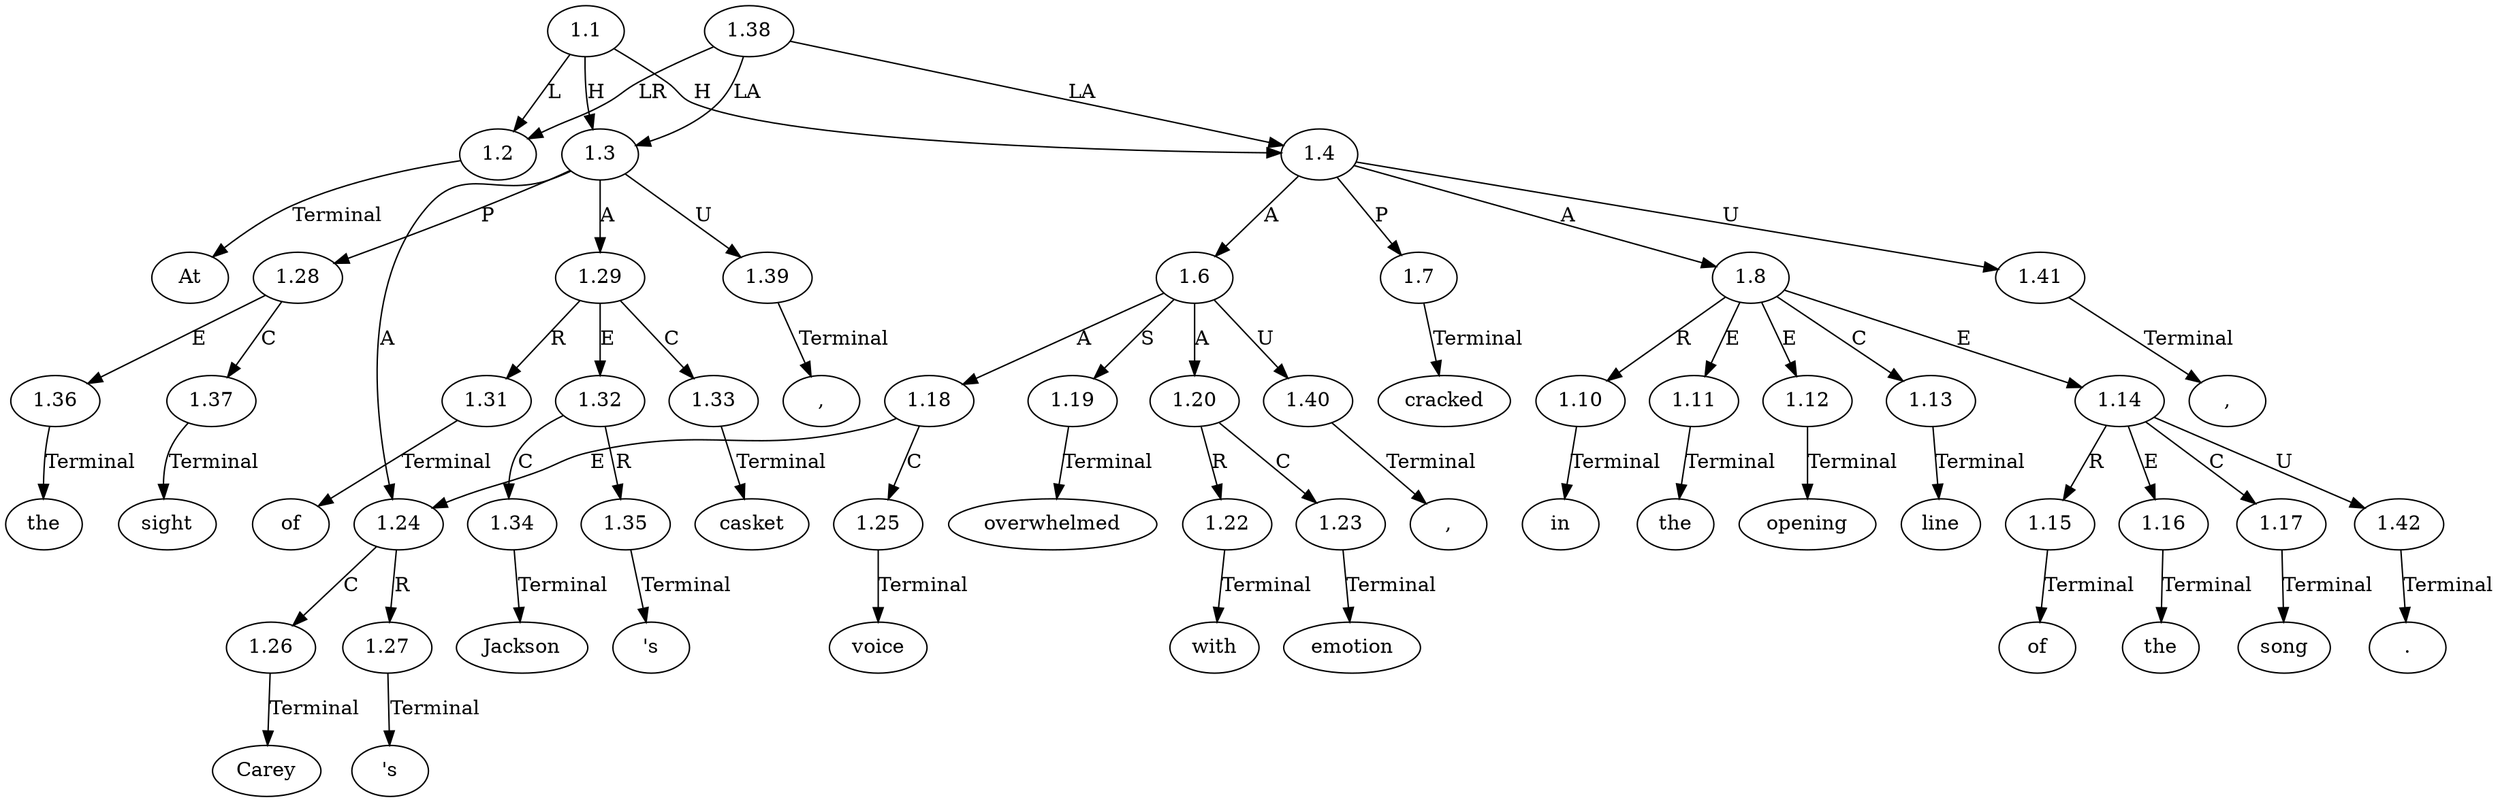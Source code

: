 // Graph
digraph {
	0.1 [label=At ordering=out]
	0.10 [label="'s" ordering=out]
	0.11 [label=voice ordering=out]
	0.12 [label="," ordering=out]
	0.13 [label=overwhelmed ordering=out]
	0.14 [label=with ordering=out]
	0.15 [label=emotion ordering=out]
	0.16 [label="," ordering=out]
	0.17 [label=cracked ordering=out]
	0.18 [label=in ordering=out]
	0.19 [label=the ordering=out]
	0.2 [label=the ordering=out]
	0.20 [label=opening ordering=out]
	0.21 [label=line ordering=out]
	0.22 [label=of ordering=out]
	0.23 [label=the ordering=out]
	0.24 [label=song ordering=out]
	0.25 [label="." ordering=out]
	0.3 [label=sight ordering=out]
	0.4 [label=of ordering=out]
	0.5 [label=Jackson ordering=out]
	0.6 [label="'s" ordering=out]
	0.7 [label=casket ordering=out]
	0.8 [label="," ordering=out]
	0.9 [label=Carey ordering=out]
	1.1 [label=1.1 ordering=out]
	1.2 [label=1.2 ordering=out]
	1.3 [label=1.3 ordering=out]
	1.4 [label=1.4 ordering=out]
	1.6 [label=1.6 ordering=out]
	1.7 [label=1.7 ordering=out]
	1.8 [label=1.8 ordering=out]
	1.10 [label=1.10 ordering=out]
	1.11 [label=1.11 ordering=out]
	1.12 [label=1.12 ordering=out]
	1.13 [label=1.13 ordering=out]
	1.14 [label=1.14 ordering=out]
	1.15 [label=1.15 ordering=out]
	1.16 [label=1.16 ordering=out]
	1.17 [label=1.17 ordering=out]
	1.18 [label=1.18 ordering=out]
	1.19 [label=1.19 ordering=out]
	1.20 [label=1.20 ordering=out]
	1.22 [label=1.22 ordering=out]
	1.23 [label=1.23 ordering=out]
	1.24 [label=1.24 ordering=out]
	1.25 [label=1.25 ordering=out]
	1.26 [label=1.26 ordering=out]
	1.27 [label=1.27 ordering=out]
	1.28 [label=1.28 ordering=out]
	1.29 [label=1.29 ordering=out]
	1.31 [label=1.31 ordering=out]
	1.32 [label=1.32 ordering=out]
	1.33 [label=1.33 ordering=out]
	1.34 [label=1.34 ordering=out]
	1.35 [label=1.35 ordering=out]
	1.36 [label=1.36 ordering=out]
	1.37 [label=1.37 ordering=out]
	1.38 [label=1.38 ordering=out]
	1.39 [label=1.39 ordering=out]
	1.40 [label=1.40 ordering=out]
	1.41 [label=1.41 ordering=out]
	1.42 [label=1.42 ordering=out]
	1.1 -> 1.2 [label=L ordering=out]
	1.1 -> 1.3 [label=H ordering=out]
	1.1 -> 1.4 [label=H ordering=out]
	1.2 -> 0.1 [label=Terminal ordering=out]
	1.3 -> 1.24 [label=A ordering=out]
	1.3 -> 1.28 [label=P ordering=out]
	1.3 -> 1.29 [label=A ordering=out]
	1.3 -> 1.39 [label=U ordering=out]
	1.4 -> 1.6 [label=A ordering=out]
	1.4 -> 1.7 [label=P ordering=out]
	1.4 -> 1.8 [label=A ordering=out]
	1.4 -> 1.41 [label=U ordering=out]
	1.6 -> 1.18 [label=A ordering=out]
	1.6 -> 1.19 [label=S ordering=out]
	1.6 -> 1.20 [label=A ordering=out]
	1.6 -> 1.40 [label=U ordering=out]
	1.7 -> 0.17 [label=Terminal ordering=out]
	1.8 -> 1.10 [label=R ordering=out]
	1.8 -> 1.11 [label=E ordering=out]
	1.8 -> 1.12 [label=E ordering=out]
	1.8 -> 1.13 [label=C ordering=out]
	1.8 -> 1.14 [label=E ordering=out]
	1.10 -> 0.18 [label=Terminal ordering=out]
	1.11 -> 0.19 [label=Terminal ordering=out]
	1.12 -> 0.20 [label=Terminal ordering=out]
	1.13 -> 0.21 [label=Terminal ordering=out]
	1.14 -> 1.15 [label=R ordering=out]
	1.14 -> 1.16 [label=E ordering=out]
	1.14 -> 1.17 [label=C ordering=out]
	1.14 -> 1.42 [label=U ordering=out]
	1.15 -> 0.22 [label=Terminal ordering=out]
	1.16 -> 0.23 [label=Terminal ordering=out]
	1.17 -> 0.24 [label=Terminal ordering=out]
	1.18 -> 1.24 [label=E ordering=out]
	1.18 -> 1.25 [label=C ordering=out]
	1.19 -> 0.13 [label=Terminal ordering=out]
	1.20 -> 1.22 [label=R ordering=out]
	1.20 -> 1.23 [label=C ordering=out]
	1.22 -> 0.14 [label=Terminal ordering=out]
	1.23 -> 0.15 [label=Terminal ordering=out]
	1.24 -> 1.26 [label=C ordering=out]
	1.24 -> 1.27 [label=R ordering=out]
	1.25 -> 0.11 [label=Terminal ordering=out]
	1.26 -> 0.9 [label=Terminal ordering=out]
	1.27 -> 0.10 [label=Terminal ordering=out]
	1.28 -> 1.36 [label=E ordering=out]
	1.28 -> 1.37 [label=C ordering=out]
	1.29 -> 1.31 [label=R ordering=out]
	1.29 -> 1.32 [label=E ordering=out]
	1.29 -> 1.33 [label=C ordering=out]
	1.31 -> 0.4 [label=Terminal ordering=out]
	1.32 -> 1.34 [label=C ordering=out]
	1.32 -> 1.35 [label=R ordering=out]
	1.33 -> 0.7 [label=Terminal ordering=out]
	1.34 -> 0.5 [label=Terminal ordering=out]
	1.35 -> 0.6 [label=Terminal ordering=out]
	1.36 -> 0.2 [label=Terminal ordering=out]
	1.37 -> 0.3 [label=Terminal ordering=out]
	1.38 -> 1.2 [label=LR ordering=out]
	1.38 -> 1.3 [label=LA ordering=out]
	1.38 -> 1.4 [label=LA ordering=out]
	1.39 -> 0.8 [label=Terminal ordering=out]
	1.40 -> 0.12 [label=Terminal ordering=out]
	1.41 -> 0.16 [label=Terminal ordering=out]
	1.42 -> 0.25 [label=Terminal ordering=out]
}
